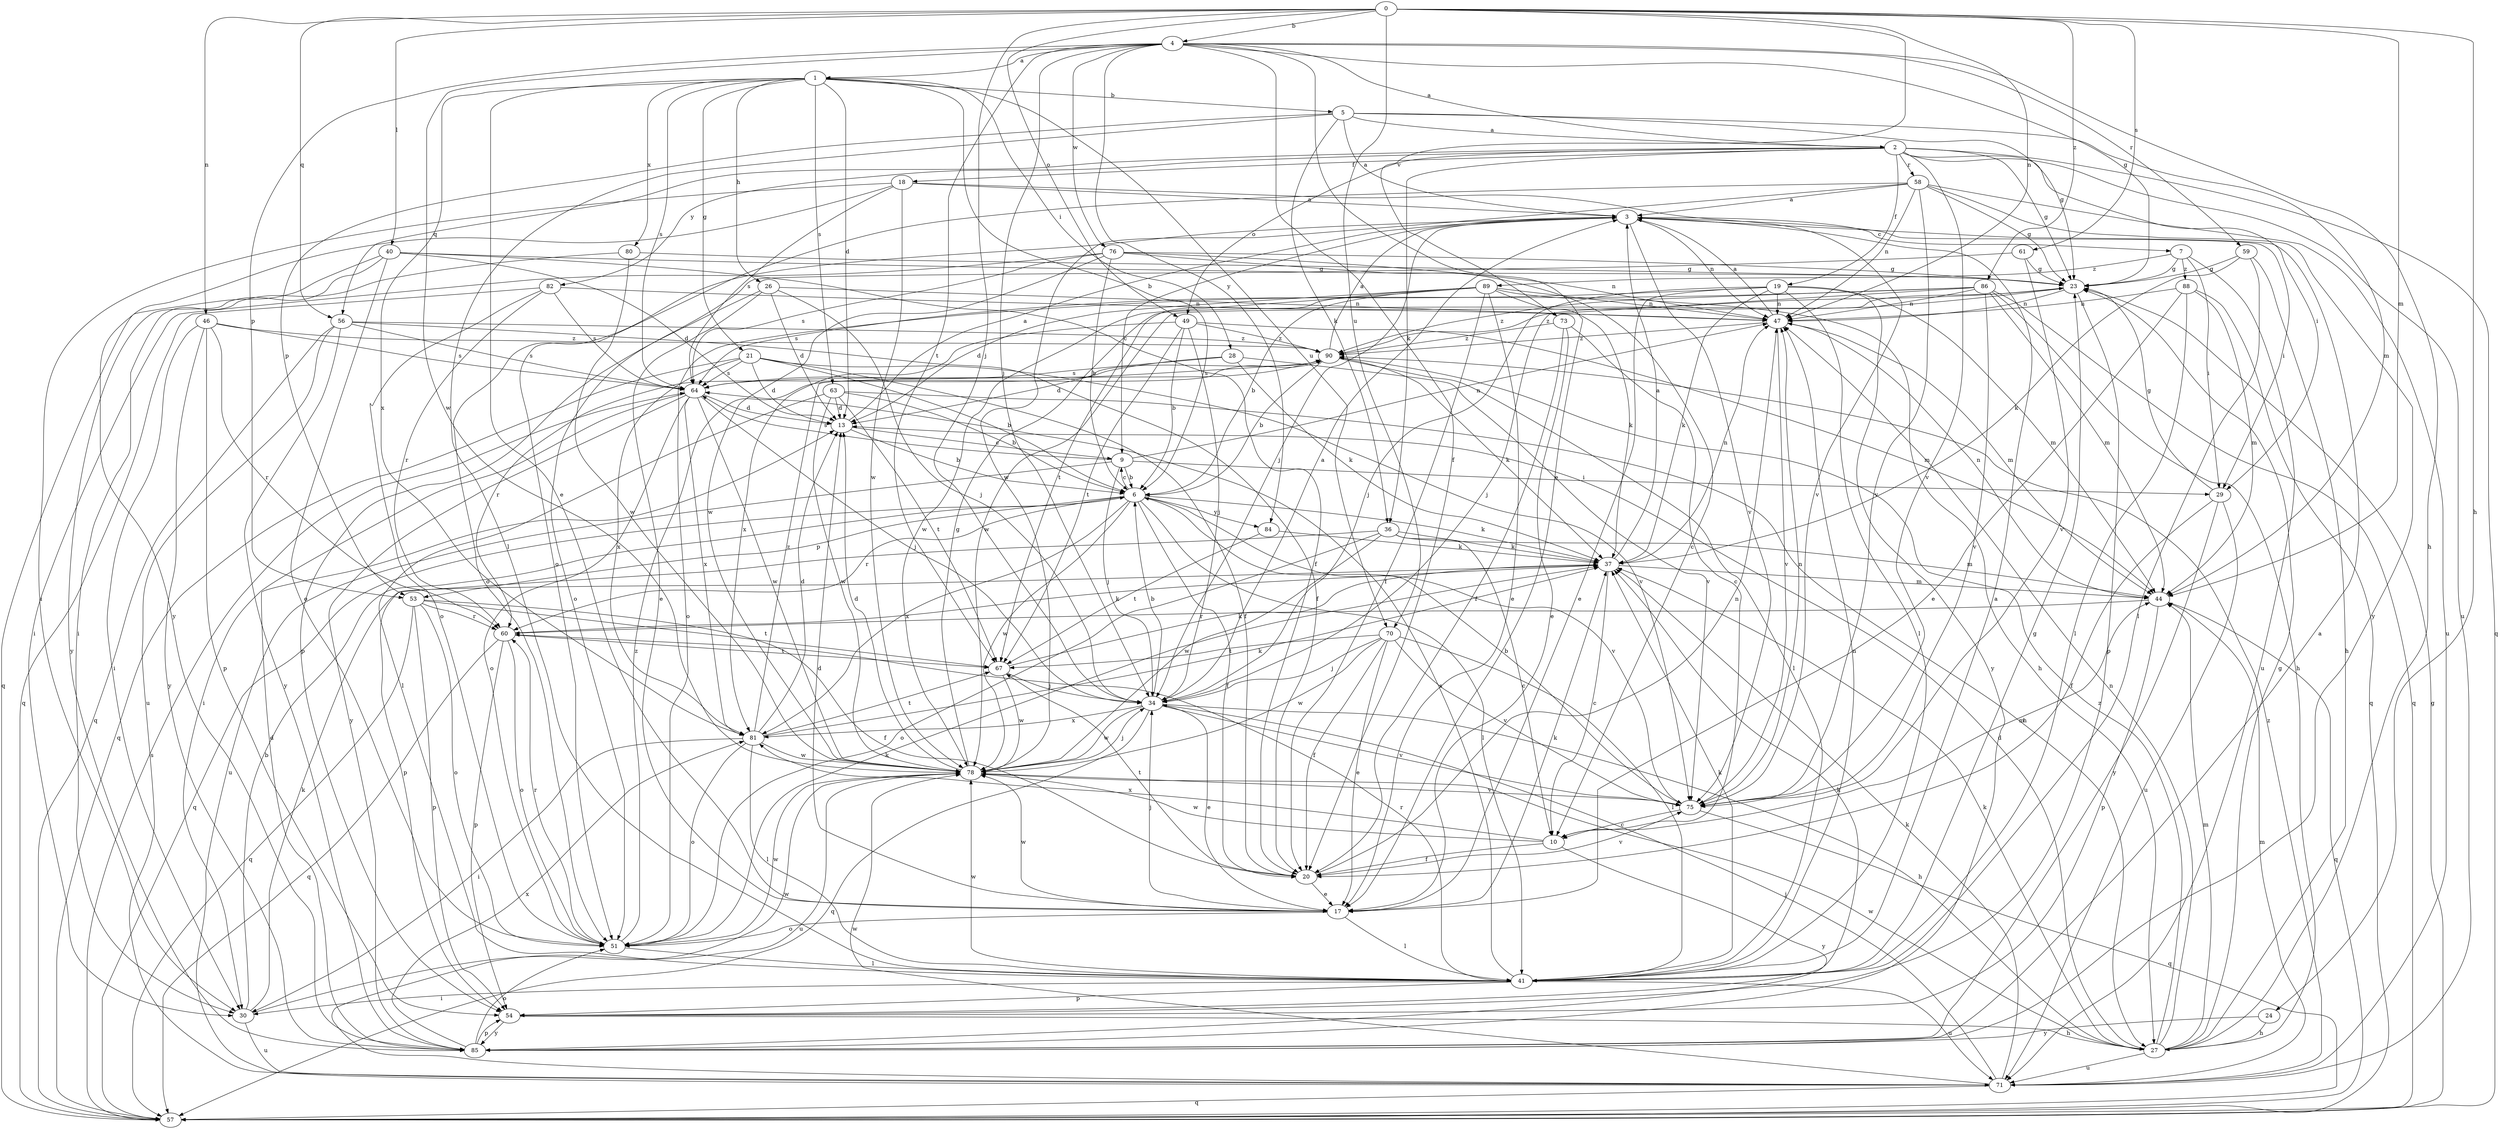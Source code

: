 strict digraph  {
0;
1;
2;
3;
4;
5;
6;
7;
9;
10;
13;
17;
18;
19;
20;
21;
23;
24;
26;
27;
28;
29;
30;
34;
36;
37;
40;
41;
44;
46;
47;
49;
51;
53;
54;
56;
57;
58;
59;
60;
61;
63;
64;
67;
70;
71;
73;
75;
76;
78;
80;
81;
82;
84;
85;
86;
88;
89;
90;
0 -> 4  [label=b];
0 -> 24  [label=h];
0 -> 34  [label=j];
0 -> 40  [label=l];
0 -> 44  [label=m];
0 -> 46  [label=n];
0 -> 47  [label=n];
0 -> 49  [label=o];
0 -> 56  [label=q];
0 -> 61  [label=s];
0 -> 70  [label=u];
0 -> 73  [label=v];
0 -> 86  [label=z];
1 -> 5  [label=b];
1 -> 6  [label=b];
1 -> 13  [label=d];
1 -> 17  [label=e];
1 -> 21  [label=g];
1 -> 26  [label=h];
1 -> 28  [label=i];
1 -> 63  [label=s];
1 -> 64  [label=s];
1 -> 70  [label=u];
1 -> 80  [label=x];
1 -> 81  [label=x];
2 -> 18  [label=f];
2 -> 19  [label=f];
2 -> 23  [label=g];
2 -> 29  [label=i];
2 -> 36  [label=k];
2 -> 49  [label=o];
2 -> 56  [label=q];
2 -> 57  [label=q];
2 -> 58  [label=r];
2 -> 71  [label=u];
2 -> 75  [label=v];
2 -> 82  [label=y];
3 -> 7  [label=c];
3 -> 9  [label=c];
3 -> 29  [label=i];
3 -> 34  [label=j];
3 -> 47  [label=n];
3 -> 51  [label=o];
3 -> 75  [label=v];
4 -> 1  [label=a];
4 -> 2  [label=a];
4 -> 17  [label=e];
4 -> 20  [label=f];
4 -> 23  [label=g];
4 -> 27  [label=h];
4 -> 34  [label=j];
4 -> 53  [label=p];
4 -> 59  [label=r];
4 -> 67  [label=t];
4 -> 76  [label=w];
4 -> 78  [label=w];
4 -> 84  [label=y];
5 -> 2  [label=a];
5 -> 3  [label=a];
5 -> 23  [label=g];
5 -> 36  [label=k];
5 -> 41  [label=l];
5 -> 44  [label=m];
5 -> 53  [label=p];
6 -> 9  [label=c];
6 -> 20  [label=f];
6 -> 37  [label=k];
6 -> 41  [label=l];
6 -> 53  [label=p];
6 -> 57  [label=q];
6 -> 60  [label=r];
6 -> 75  [label=v];
6 -> 78  [label=w];
6 -> 81  [label=x];
6 -> 84  [label=y];
7 -> 23  [label=g];
7 -> 29  [label=i];
7 -> 71  [label=u];
7 -> 88  [label=z];
7 -> 89  [label=z];
9 -> 6  [label=b];
9 -> 29  [label=i];
9 -> 34  [label=j];
9 -> 47  [label=n];
9 -> 64  [label=s];
9 -> 71  [label=u];
10 -> 20  [label=f];
10 -> 44  [label=m];
10 -> 78  [label=w];
10 -> 81  [label=x];
10 -> 85  [label=y];
13 -> 3  [label=a];
13 -> 6  [label=b];
13 -> 9  [label=c];
17 -> 13  [label=d];
17 -> 34  [label=j];
17 -> 37  [label=k];
17 -> 41  [label=l];
17 -> 51  [label=o];
17 -> 78  [label=w];
18 -> 3  [label=a];
18 -> 30  [label=i];
18 -> 64  [label=s];
18 -> 75  [label=v];
18 -> 78  [label=w];
18 -> 85  [label=y];
19 -> 17  [label=e];
19 -> 34  [label=j];
19 -> 37  [label=k];
19 -> 41  [label=l];
19 -> 44  [label=m];
19 -> 47  [label=n];
19 -> 64  [label=s];
19 -> 85  [label=y];
20 -> 17  [label=e];
20 -> 47  [label=n];
20 -> 67  [label=t];
20 -> 75  [label=v];
21 -> 6  [label=b];
21 -> 13  [label=d];
21 -> 20  [label=f];
21 -> 57  [label=q];
21 -> 64  [label=s];
21 -> 75  [label=v];
21 -> 81  [label=x];
23 -> 47  [label=n];
23 -> 54  [label=p];
23 -> 78  [label=w];
23 -> 90  [label=z];
24 -> 27  [label=h];
24 -> 85  [label=y];
26 -> 13  [label=d];
26 -> 17  [label=e];
26 -> 34  [label=j];
26 -> 47  [label=n];
26 -> 54  [label=p];
27 -> 13  [label=d];
27 -> 23  [label=g];
27 -> 37  [label=k];
27 -> 44  [label=m];
27 -> 47  [label=n];
27 -> 71  [label=u];
27 -> 78  [label=w];
27 -> 90  [label=z];
28 -> 13  [label=d];
28 -> 37  [label=k];
28 -> 64  [label=s];
28 -> 75  [label=v];
29 -> 20  [label=f];
29 -> 23  [label=g];
29 -> 71  [label=u];
29 -> 85  [label=y];
30 -> 6  [label=b];
30 -> 37  [label=k];
30 -> 71  [label=u];
30 -> 78  [label=w];
34 -> 3  [label=a];
34 -> 6  [label=b];
34 -> 17  [label=e];
34 -> 27  [label=h];
34 -> 57  [label=q];
34 -> 75  [label=v];
34 -> 78  [label=w];
34 -> 81  [label=x];
36 -> 10  [label=c];
36 -> 37  [label=k];
36 -> 44  [label=m];
36 -> 51  [label=o];
36 -> 54  [label=p];
36 -> 78  [label=w];
37 -> 3  [label=a];
37 -> 10  [label=c];
37 -> 44  [label=m];
37 -> 47  [label=n];
40 -> 13  [label=d];
40 -> 20  [label=f];
40 -> 23  [label=g];
40 -> 51  [label=o];
40 -> 57  [label=q];
40 -> 85  [label=y];
41 -> 3  [label=a];
41 -> 23  [label=g];
41 -> 30  [label=i];
41 -> 37  [label=k];
41 -> 47  [label=n];
41 -> 54  [label=p];
41 -> 60  [label=r];
41 -> 64  [label=s];
41 -> 71  [label=u];
41 -> 78  [label=w];
44 -> 47  [label=n];
44 -> 54  [label=p];
44 -> 57  [label=q];
44 -> 60  [label=r];
46 -> 30  [label=i];
46 -> 54  [label=p];
46 -> 60  [label=r];
46 -> 64  [label=s];
46 -> 85  [label=y];
46 -> 90  [label=z];
47 -> 3  [label=a];
47 -> 44  [label=m];
47 -> 75  [label=v];
47 -> 90  [label=z];
49 -> 6  [label=b];
49 -> 34  [label=j];
49 -> 44  [label=m];
49 -> 67  [label=t];
49 -> 81  [label=x];
49 -> 90  [label=z];
51 -> 37  [label=k];
51 -> 41  [label=l];
51 -> 60  [label=r];
51 -> 78  [label=w];
51 -> 90  [label=z];
53 -> 20  [label=f];
53 -> 51  [label=o];
53 -> 54  [label=p];
53 -> 57  [label=q];
53 -> 60  [label=r];
53 -> 67  [label=t];
54 -> 27  [label=h];
54 -> 37  [label=k];
54 -> 85  [label=y];
56 -> 20  [label=f];
56 -> 57  [label=q];
56 -> 64  [label=s];
56 -> 71  [label=u];
56 -> 85  [label=y];
56 -> 90  [label=z];
57 -> 23  [label=g];
57 -> 64  [label=s];
58 -> 3  [label=a];
58 -> 23  [label=g];
58 -> 47  [label=n];
58 -> 51  [label=o];
58 -> 71  [label=u];
58 -> 75  [label=v];
58 -> 78  [label=w];
58 -> 85  [label=y];
59 -> 23  [label=g];
59 -> 27  [label=h];
59 -> 37  [label=k];
59 -> 41  [label=l];
60 -> 37  [label=k];
60 -> 51  [label=o];
60 -> 54  [label=p];
60 -> 57  [label=q];
60 -> 67  [label=t];
61 -> 23  [label=g];
61 -> 51  [label=o];
61 -> 75  [label=v];
63 -> 6  [label=b];
63 -> 13  [label=d];
63 -> 27  [label=h];
63 -> 41  [label=l];
63 -> 67  [label=t];
63 -> 78  [label=w];
64 -> 13  [label=d];
64 -> 30  [label=i];
64 -> 34  [label=j];
64 -> 51  [label=o];
64 -> 78  [label=w];
64 -> 81  [label=x];
64 -> 85  [label=y];
67 -> 34  [label=j];
67 -> 37  [label=k];
67 -> 78  [label=w];
70 -> 17  [label=e];
70 -> 20  [label=f];
70 -> 34  [label=j];
70 -> 41  [label=l];
70 -> 67  [label=t];
70 -> 75  [label=v];
70 -> 78  [label=w];
71 -> 34  [label=j];
71 -> 37  [label=k];
71 -> 44  [label=m];
71 -> 57  [label=q];
71 -> 78  [label=w];
71 -> 90  [label=z];
73 -> 10  [label=c];
73 -> 17  [label=e];
73 -> 20  [label=f];
73 -> 90  [label=z];
75 -> 6  [label=b];
75 -> 10  [label=c];
75 -> 47  [label=n];
75 -> 57  [label=q];
76 -> 6  [label=b];
76 -> 10  [label=c];
76 -> 23  [label=g];
76 -> 30  [label=i];
76 -> 47  [label=n];
76 -> 64  [label=s];
76 -> 78  [label=w];
78 -> 13  [label=d];
78 -> 23  [label=g];
78 -> 34  [label=j];
78 -> 71  [label=u];
78 -> 75  [label=v];
80 -> 23  [label=g];
80 -> 30  [label=i];
80 -> 78  [label=w];
81 -> 13  [label=d];
81 -> 30  [label=i];
81 -> 37  [label=k];
81 -> 41  [label=l];
81 -> 51  [label=o];
81 -> 67  [label=t];
81 -> 78  [label=w];
81 -> 90  [label=z];
82 -> 47  [label=n];
82 -> 51  [label=o];
82 -> 57  [label=q];
82 -> 60  [label=r];
82 -> 64  [label=s];
84 -> 37  [label=k];
84 -> 67  [label=t];
85 -> 3  [label=a];
85 -> 13  [label=d];
85 -> 51  [label=o];
85 -> 54  [label=p];
85 -> 81  [label=x];
86 -> 27  [label=h];
86 -> 34  [label=j];
86 -> 44  [label=m];
86 -> 47  [label=n];
86 -> 51  [label=o];
86 -> 57  [label=q];
86 -> 75  [label=v];
86 -> 90  [label=z];
88 -> 17  [label=e];
88 -> 41  [label=l];
88 -> 44  [label=m];
88 -> 47  [label=n];
88 -> 57  [label=q];
89 -> 6  [label=b];
89 -> 13  [label=d];
89 -> 17  [label=e];
89 -> 20  [label=f];
89 -> 27  [label=h];
89 -> 37  [label=k];
89 -> 47  [label=n];
89 -> 67  [label=t];
89 -> 78  [label=w];
90 -> 3  [label=a];
90 -> 6  [label=b];
90 -> 37  [label=k];
90 -> 41  [label=l];
90 -> 60  [label=r];
90 -> 64  [label=s];
}
